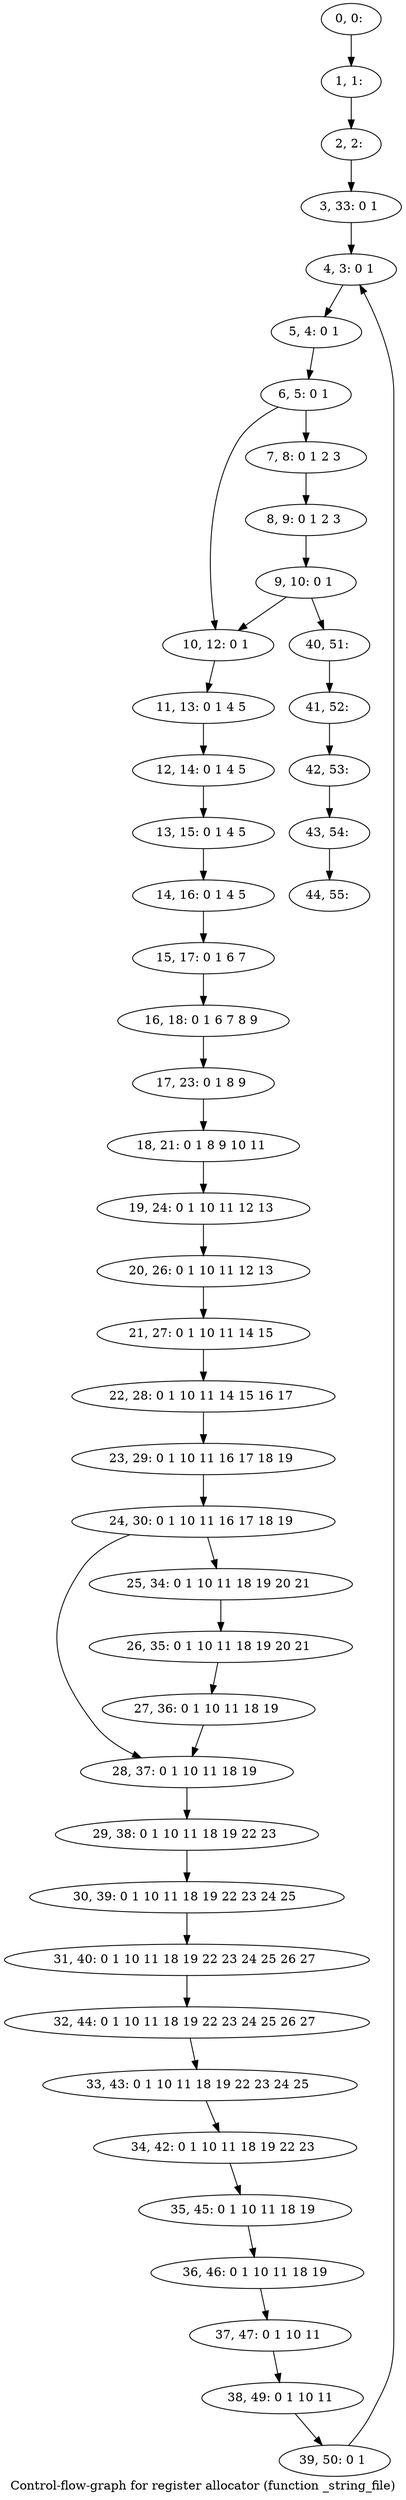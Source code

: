digraph G {
graph [label="Control-flow-graph for register allocator (function _string_file)"]
0[label="0, 0: "];
1[label="1, 1: "];
2[label="2, 2: "];
3[label="3, 33: 0 1 "];
4[label="4, 3: 0 1 "];
5[label="5, 4: 0 1 "];
6[label="6, 5: 0 1 "];
7[label="7, 8: 0 1 2 3 "];
8[label="8, 9: 0 1 2 3 "];
9[label="9, 10: 0 1 "];
10[label="10, 12: 0 1 "];
11[label="11, 13: 0 1 4 5 "];
12[label="12, 14: 0 1 4 5 "];
13[label="13, 15: 0 1 4 5 "];
14[label="14, 16: 0 1 4 5 "];
15[label="15, 17: 0 1 6 7 "];
16[label="16, 18: 0 1 6 7 8 9 "];
17[label="17, 23: 0 1 8 9 "];
18[label="18, 21: 0 1 8 9 10 11 "];
19[label="19, 24: 0 1 10 11 12 13 "];
20[label="20, 26: 0 1 10 11 12 13 "];
21[label="21, 27: 0 1 10 11 14 15 "];
22[label="22, 28: 0 1 10 11 14 15 16 17 "];
23[label="23, 29: 0 1 10 11 16 17 18 19 "];
24[label="24, 30: 0 1 10 11 16 17 18 19 "];
25[label="25, 34: 0 1 10 11 18 19 20 21 "];
26[label="26, 35: 0 1 10 11 18 19 20 21 "];
27[label="27, 36: 0 1 10 11 18 19 "];
28[label="28, 37: 0 1 10 11 18 19 "];
29[label="29, 38: 0 1 10 11 18 19 22 23 "];
30[label="30, 39: 0 1 10 11 18 19 22 23 24 25 "];
31[label="31, 40: 0 1 10 11 18 19 22 23 24 25 26 27 "];
32[label="32, 44: 0 1 10 11 18 19 22 23 24 25 26 27 "];
33[label="33, 43: 0 1 10 11 18 19 22 23 24 25 "];
34[label="34, 42: 0 1 10 11 18 19 22 23 "];
35[label="35, 45: 0 1 10 11 18 19 "];
36[label="36, 46: 0 1 10 11 18 19 "];
37[label="37, 47: 0 1 10 11 "];
38[label="38, 49: 0 1 10 11 "];
39[label="39, 50: 0 1 "];
40[label="40, 51: "];
41[label="41, 52: "];
42[label="42, 53: "];
43[label="43, 54: "];
44[label="44, 55: "];
0->1 ;
1->2 ;
2->3 ;
3->4 ;
4->5 ;
5->6 ;
6->7 ;
6->10 ;
7->8 ;
8->9 ;
9->10 ;
9->40 ;
10->11 ;
11->12 ;
12->13 ;
13->14 ;
14->15 ;
15->16 ;
16->17 ;
17->18 ;
18->19 ;
19->20 ;
20->21 ;
21->22 ;
22->23 ;
23->24 ;
24->25 ;
24->28 ;
25->26 ;
26->27 ;
27->28 ;
28->29 ;
29->30 ;
30->31 ;
31->32 ;
32->33 ;
33->34 ;
34->35 ;
35->36 ;
36->37 ;
37->38 ;
38->39 ;
39->4 ;
40->41 ;
41->42 ;
42->43 ;
43->44 ;
}
